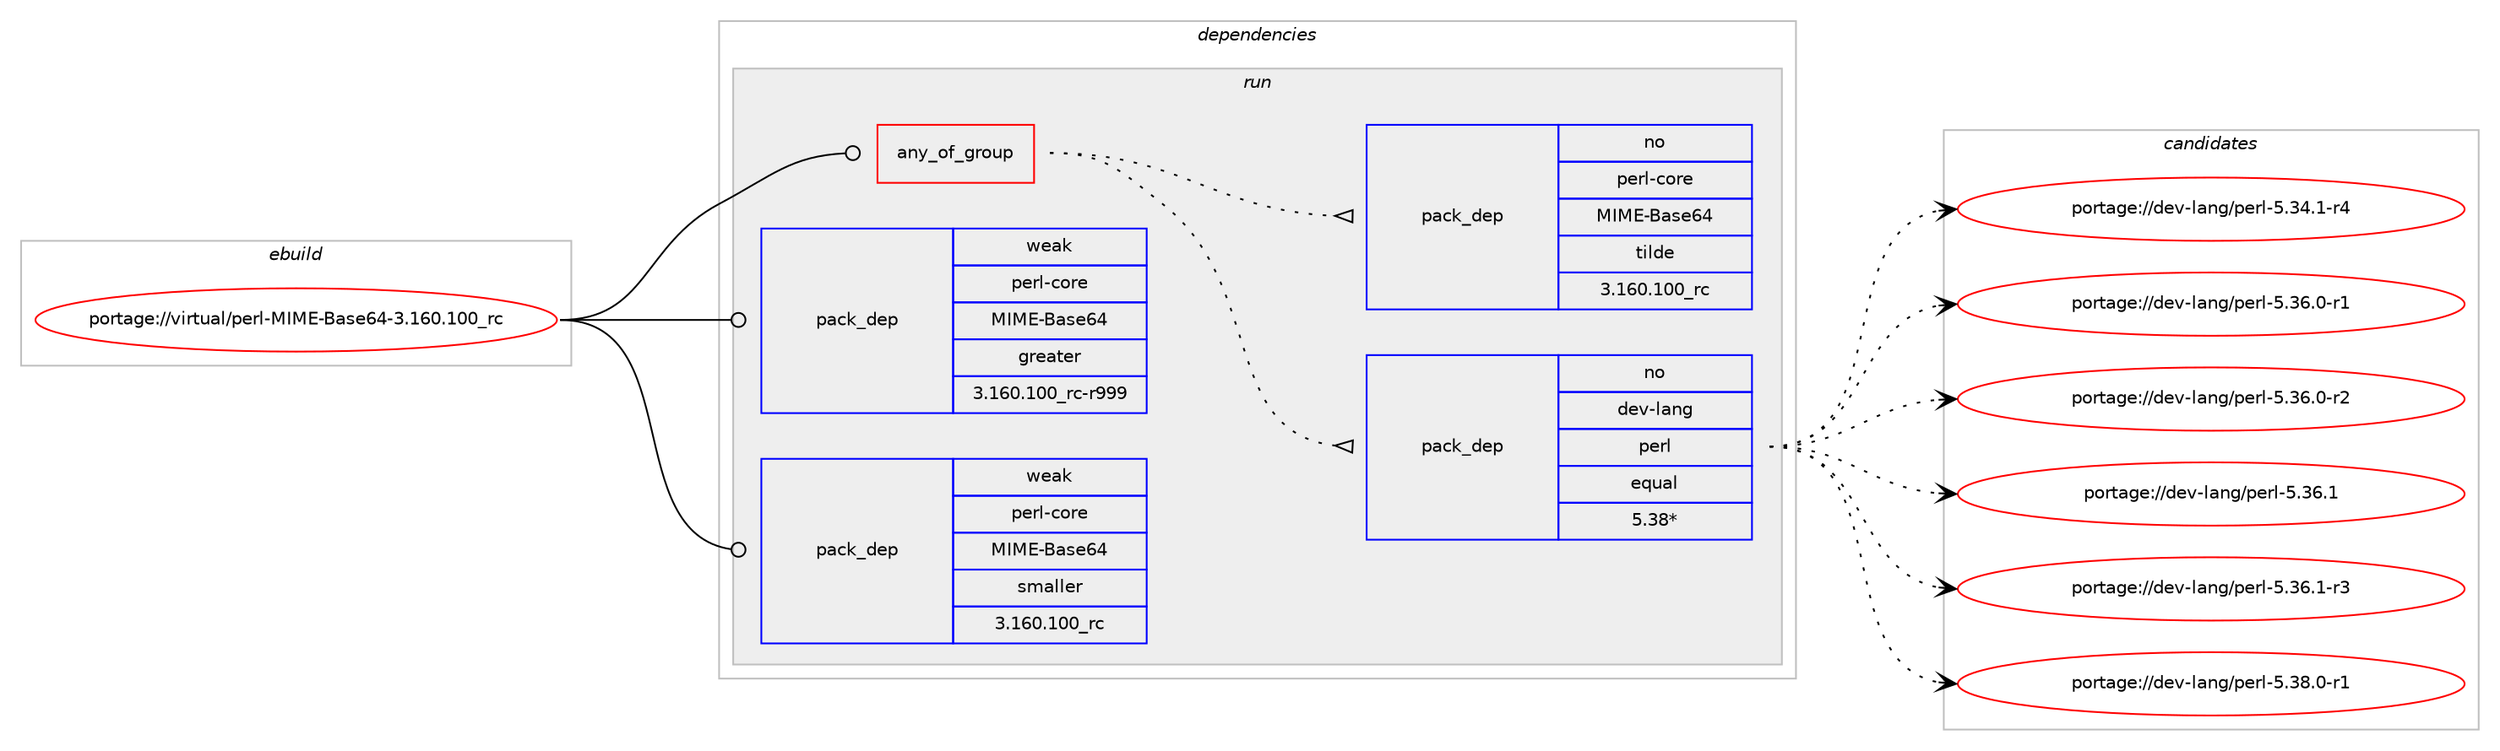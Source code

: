 digraph prolog {

# *************
# Graph options
# *************

newrank=true;
concentrate=true;
compound=true;
graph [rankdir=LR,fontname=Helvetica,fontsize=10,ranksep=1.5];#, ranksep=2.5, nodesep=0.2];
edge  [arrowhead=vee];
node  [fontname=Helvetica,fontsize=10];

# **********
# The ebuild
# **********

subgraph cluster_leftcol {
color=gray;
rank=same;
label=<<i>ebuild</i>>;
id [label="portage://virtual/perl-MIME-Base64-3.160.100_rc", color=red, width=4, href="../virtual/perl-MIME-Base64-3.160.100_rc.svg"];
}

# ****************
# The dependencies
# ****************

subgraph cluster_midcol {
color=gray;
label=<<i>dependencies</i>>;
subgraph cluster_compile {
fillcolor="#eeeeee";
style=filled;
label=<<i>compile</i>>;
}
subgraph cluster_compileandrun {
fillcolor="#eeeeee";
style=filled;
label=<<i>compile and run</i>>;
}
subgraph cluster_run {
fillcolor="#eeeeee";
style=filled;
label=<<i>run</i>>;
subgraph any47 {
dependency476 [label=<<TABLE BORDER="0" CELLBORDER="1" CELLSPACING="0" CELLPADDING="4"><TR><TD CELLPADDING="10">any_of_group</TD></TR></TABLE>>, shape=none, color=red];subgraph pack342 {
dependency477 [label=<<TABLE BORDER="0" CELLBORDER="1" CELLSPACING="0" CELLPADDING="4" WIDTH="220"><TR><TD ROWSPAN="6" CELLPADDING="30">pack_dep</TD></TR><TR><TD WIDTH="110">no</TD></TR><TR><TD>dev-lang</TD></TR><TR><TD>perl</TD></TR><TR><TD>equal</TD></TR><TR><TD>5.38*</TD></TR></TABLE>>, shape=none, color=blue];
}
dependency476:e -> dependency477:w [weight=20,style="dotted",arrowhead="oinv"];
subgraph pack343 {
dependency478 [label=<<TABLE BORDER="0" CELLBORDER="1" CELLSPACING="0" CELLPADDING="4" WIDTH="220"><TR><TD ROWSPAN="6" CELLPADDING="30">pack_dep</TD></TR><TR><TD WIDTH="110">no</TD></TR><TR><TD>perl-core</TD></TR><TR><TD>MIME-Base64</TD></TR><TR><TD>tilde</TD></TR><TR><TD>3.160.100_rc</TD></TR></TABLE>>, shape=none, color=blue];
}
dependency476:e -> dependency478:w [weight=20,style="dotted",arrowhead="oinv"];
}
id:e -> dependency476:w [weight=20,style="solid",arrowhead="odot"];
# *** BEGIN UNKNOWN DEPENDENCY TYPE (TODO) ***
# id -> package_dependency(portage://virtual/perl-MIME-Base64-3.160.100_rc,run,no,dev-lang,perl,none,[,,],any_same_slot,[])
# *** END UNKNOWN DEPENDENCY TYPE (TODO) ***

subgraph pack344 {
dependency479 [label=<<TABLE BORDER="0" CELLBORDER="1" CELLSPACING="0" CELLPADDING="4" WIDTH="220"><TR><TD ROWSPAN="6" CELLPADDING="30">pack_dep</TD></TR><TR><TD WIDTH="110">weak</TD></TR><TR><TD>perl-core</TD></TR><TR><TD>MIME-Base64</TD></TR><TR><TD>greater</TD></TR><TR><TD>3.160.100_rc-r999</TD></TR></TABLE>>, shape=none, color=blue];
}
id:e -> dependency479:w [weight=20,style="solid",arrowhead="odot"];
subgraph pack345 {
dependency480 [label=<<TABLE BORDER="0" CELLBORDER="1" CELLSPACING="0" CELLPADDING="4" WIDTH="220"><TR><TD ROWSPAN="6" CELLPADDING="30">pack_dep</TD></TR><TR><TD WIDTH="110">weak</TD></TR><TR><TD>perl-core</TD></TR><TR><TD>MIME-Base64</TD></TR><TR><TD>smaller</TD></TR><TR><TD>3.160.100_rc</TD></TR></TABLE>>, shape=none, color=blue];
}
id:e -> dependency480:w [weight=20,style="solid",arrowhead="odot"];
}
}

# **************
# The candidates
# **************

subgraph cluster_choices {
rank=same;
color=gray;
label=<<i>candidates</i>>;

subgraph choice342 {
color=black;
nodesep=1;
choice100101118451089711010347112101114108455346515246494511452 [label="portage://dev-lang/perl-5.34.1-r4", color=red, width=4,href="../dev-lang/perl-5.34.1-r4.svg"];
choice100101118451089711010347112101114108455346515446484511449 [label="portage://dev-lang/perl-5.36.0-r1", color=red, width=4,href="../dev-lang/perl-5.36.0-r1.svg"];
choice100101118451089711010347112101114108455346515446484511450 [label="portage://dev-lang/perl-5.36.0-r2", color=red, width=4,href="../dev-lang/perl-5.36.0-r2.svg"];
choice10010111845108971101034711210111410845534651544649 [label="portage://dev-lang/perl-5.36.1", color=red, width=4,href="../dev-lang/perl-5.36.1.svg"];
choice100101118451089711010347112101114108455346515446494511451 [label="portage://dev-lang/perl-5.36.1-r3", color=red, width=4,href="../dev-lang/perl-5.36.1-r3.svg"];
choice100101118451089711010347112101114108455346515646484511449 [label="portage://dev-lang/perl-5.38.0-r1", color=red, width=4,href="../dev-lang/perl-5.38.0-r1.svg"];
dependency477:e -> choice100101118451089711010347112101114108455346515246494511452:w [style=dotted,weight="100"];
dependency477:e -> choice100101118451089711010347112101114108455346515446484511449:w [style=dotted,weight="100"];
dependency477:e -> choice100101118451089711010347112101114108455346515446484511450:w [style=dotted,weight="100"];
dependency477:e -> choice10010111845108971101034711210111410845534651544649:w [style=dotted,weight="100"];
dependency477:e -> choice100101118451089711010347112101114108455346515446494511451:w [style=dotted,weight="100"];
dependency477:e -> choice100101118451089711010347112101114108455346515646484511449:w [style=dotted,weight="100"];
}
subgraph choice343 {
color=black;
nodesep=1;
}
subgraph choice344 {
color=black;
nodesep=1;
}
subgraph choice345 {
color=black;
nodesep=1;
}
}

}

